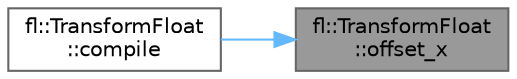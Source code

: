 digraph "fl::TransformFloat::offset_x"
{
 // INTERACTIVE_SVG=YES
 // LATEX_PDF_SIZE
  bgcolor="transparent";
  edge [fontname=Helvetica,fontsize=10,labelfontname=Helvetica,labelfontsize=10];
  node [fontname=Helvetica,fontsize=10,shape=box,height=0.2,width=0.4];
  rankdir="RL";
  Node1 [id="Node000001",label="fl::TransformFloat\l::offset_x",height=0.2,width=0.4,color="gray40", fillcolor="grey60", style="filled", fontcolor="black",tooltip=" "];
  Node1 -> Node2 [id="edge1_Node000001_Node000002",dir="back",color="steelblue1",style="solid",tooltip=" "];
  Node2 [id="Node000002",label="fl::TransformFloat\l::compile",height=0.2,width=0.4,color="grey40", fillcolor="white", style="filled",URL="$d9/dd3/structfl_1_1_transform_float_ac9e5e8024118ce810c1f1e37acb1649e.html#ac9e5e8024118ce810c1f1e37acb1649e",tooltip=" "];
}
